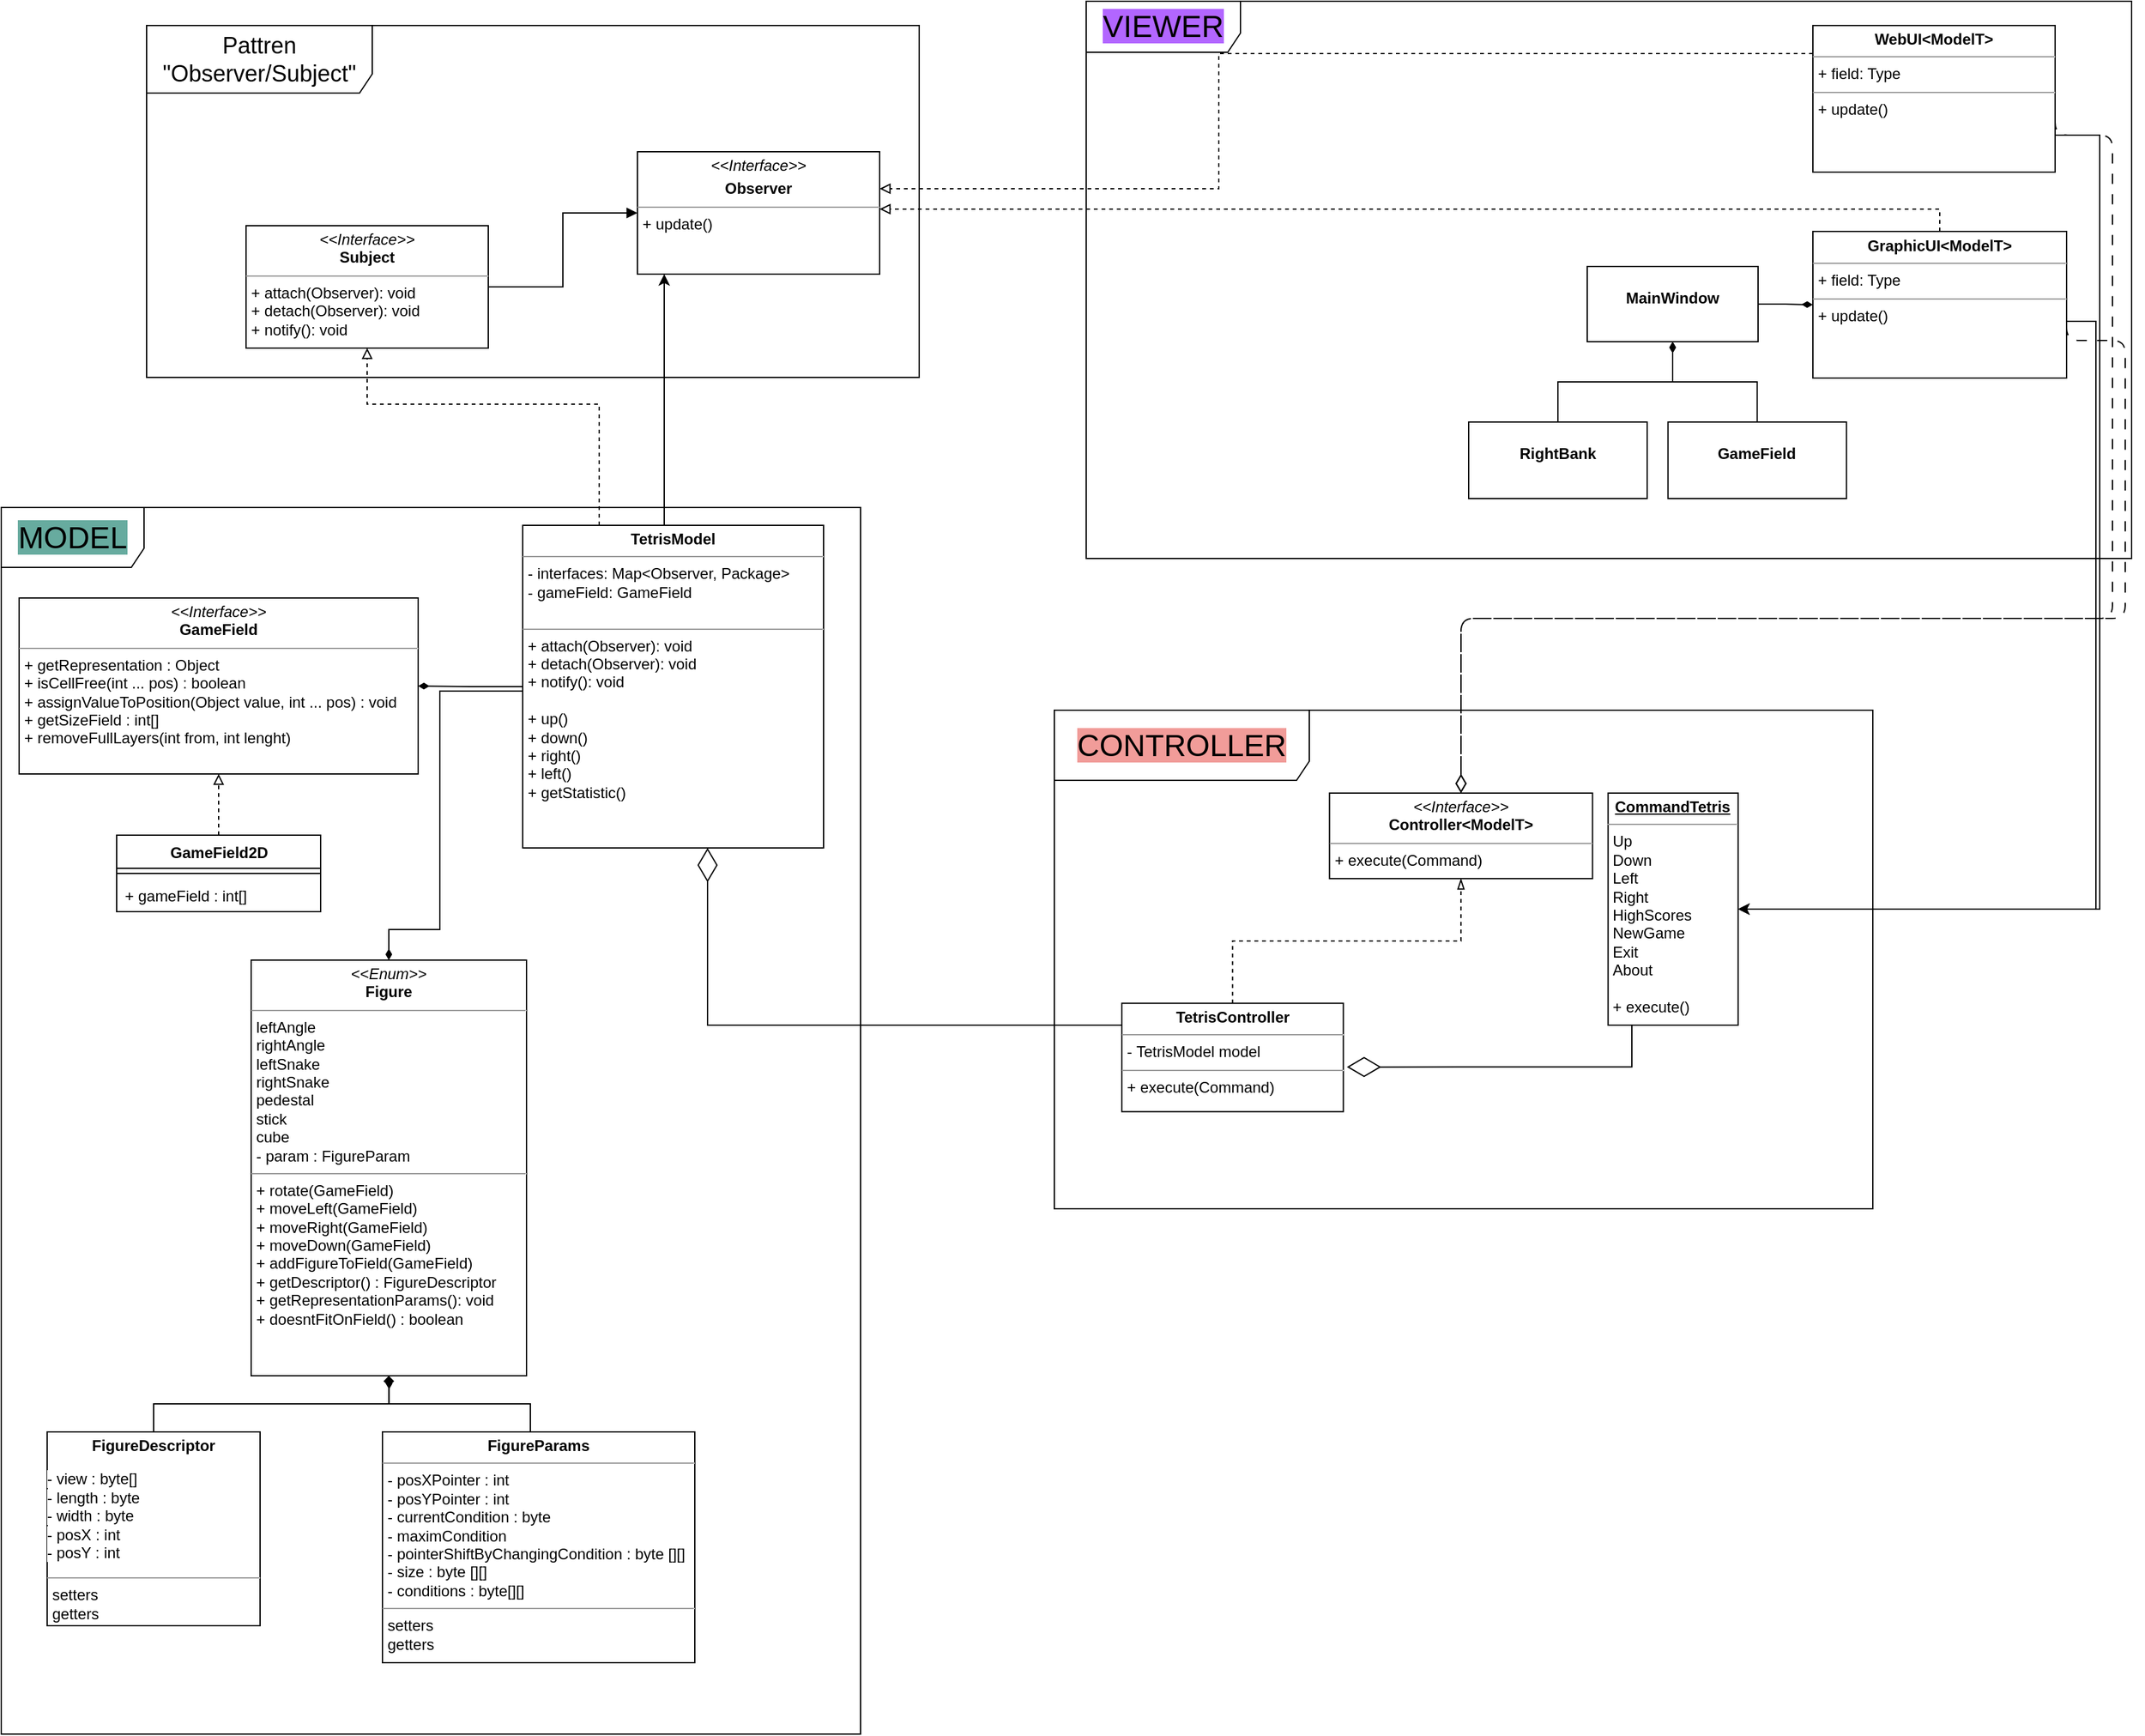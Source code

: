 <mxfile version="21.1.4" type="github">
  <diagram name="Page-1" id="e7e014a7-5840-1c2e-5031-d8a46d1fe8dd">
    <mxGraphModel dx="1050" dy="615" grid="0" gridSize="9" guides="1" tooltips="1" connect="1" arrows="1" fold="1" page="1" pageScale="1" pageWidth="2336" pageHeight="1654" background="none" math="0" shadow="0">
      <root>
        <mxCell id="0" />
        <mxCell id="1" parent="0" />
        <mxCell id="1dKruybEC9RbNcdr3tJk-1" style="edgeStyle=orthogonalEdgeStyle;rounded=0;orthogonalLoop=1;jettySize=auto;html=1;endArrow=block;endFill=1;" parent="1" source="R4FuggiyyxgRlb8YvIJ8-42" target="R4FuggiyyxgRlb8YvIJ8-48" edge="1">
          <mxGeometry relative="1" as="geometry" />
        </mxCell>
        <mxCell id="R4FuggiyyxgRlb8YvIJ8-52" style="edgeStyle=orthogonalEdgeStyle;rounded=0;orthogonalLoop=1;jettySize=auto;html=1;endArrow=block;endFill=0;dashed=1;" parent="1" source="R4FuggiyyxgRlb8YvIJ8-46" target="R4FuggiyyxgRlb8YvIJ8-48" edge="1">
          <mxGeometry relative="1" as="geometry">
            <Array as="points">
              <mxPoint x="1534" y="434" />
            </Array>
          </mxGeometry>
        </mxCell>
        <mxCell id="1dKruybEC9RbNcdr3tJk-76" style="edgeStyle=orthogonalEdgeStyle;orthogonalLoop=1;jettySize=auto;html=1;exitX=1;exitY=0.5;exitDx=0;exitDy=0;endArrow=diamondThin;endFill=0;endSize=12;rounded=1;dashed=1;dashPattern=8 8;" parent="1" source="R4FuggiyyxgRlb8YvIJ8-46" target="1dKruybEC9RbNcdr3tJk-42" edge="1">
          <mxGeometry relative="1" as="geometry">
            <Array as="points">
              <mxPoint x="1633" y="537" />
              <mxPoint x="1679" y="537" />
              <mxPoint x="1679" y="755" />
              <mxPoint x="1158" y="755" />
            </Array>
          </mxGeometry>
        </mxCell>
        <mxCell id="1dKruybEC9RbNcdr3tJk-79" style="edgeStyle=orthogonalEdgeStyle;rounded=0;orthogonalLoop=1;jettySize=auto;html=1;exitX=1;exitY=0.5;exitDx=0;exitDy=0;" parent="1" source="R4FuggiyyxgRlb8YvIJ8-46" target="1dKruybEC9RbNcdr3tJk-41" edge="1">
          <mxGeometry relative="1" as="geometry">
            <Array as="points">
              <mxPoint x="1633" y="522" />
              <mxPoint x="1656" y="522" />
              <mxPoint x="1656" y="983" />
            </Array>
          </mxGeometry>
        </mxCell>
        <mxCell id="R4FuggiyyxgRlb8YvIJ8-46" value="&lt;p style=&quot;margin:0px;margin-top:4px;text-align:center;&quot;&gt;&lt;b&gt;GraphicUI&amp;lt;ModelT&amp;gt;&lt;/b&gt;&lt;/p&gt;&lt;hr size=&quot;1&quot;&gt;&lt;p style=&quot;margin:0px;margin-left:4px;&quot;&gt;+ field: Type&lt;/p&gt;&lt;hr size=&quot;1&quot;&gt;&lt;p style=&quot;margin:0px;margin-left:4px;&quot;&gt;+ update()&lt;br&gt;&lt;/p&gt;" style="verticalAlign=top;align=left;overflow=fill;fontSize=12;fontFamily=Helvetica;html=1;whiteSpace=wrap;" parent="1" vertex="1">
          <mxGeometry x="1434" y="451.5" width="199" height="115" as="geometry" />
        </mxCell>
        <mxCell id="R4FuggiyyxgRlb8YvIJ8-48" value="&lt;p style=&quot;margin:0px;margin-top:4px;text-align:center;&quot;&gt;&lt;i&gt;&amp;lt;&amp;lt;Interface&amp;gt;&amp;gt;&lt;/i&gt;&lt;br&gt;&lt;/p&gt;&lt;p style=&quot;margin:0px;margin-top:4px;text-align:center;&quot;&gt;&lt;b style=&quot;border-color: var(--border-color);&quot;&gt;Observer&lt;/b&gt;&lt;br&gt;&lt;/p&gt;&lt;hr size=&quot;1&quot;&gt;&lt;p style=&quot;margin:0px;margin-left:4px;&quot;&gt;+ update()&lt;/p&gt;" style="verticalAlign=top;align=left;overflow=fill;fontSize=12;fontFamily=Helvetica;html=1;whiteSpace=wrap;" parent="1" vertex="1">
          <mxGeometry x="512" y="389" width="190" height="96" as="geometry" />
        </mxCell>
        <mxCell id="R4FuggiyyxgRlb8YvIJ8-53" style="edgeStyle=orthogonalEdgeStyle;rounded=0;orthogonalLoop=1;jettySize=auto;html=1;endArrow=block;endFill=0;dashed=1;" parent="1" source="R4FuggiyyxgRlb8YvIJ8-51" target="R4FuggiyyxgRlb8YvIJ8-48" edge="1">
          <mxGeometry relative="1" as="geometry">
            <Array as="points">
              <mxPoint x="968" y="312" />
              <mxPoint x="968" y="418" />
            </Array>
          </mxGeometry>
        </mxCell>
        <mxCell id="1dKruybEC9RbNcdr3tJk-77" style="edgeStyle=orthogonalEdgeStyle;orthogonalLoop=1;jettySize=auto;html=1;exitX=1;exitY=0.5;exitDx=0;exitDy=0;endSize=12;rounded=1;dashed=1;dashPattern=8 8;endArrow=diamondThin;endFill=0;" parent="1" source="R4FuggiyyxgRlb8YvIJ8-51" target="1dKruybEC9RbNcdr3tJk-42" edge="1">
          <mxGeometry relative="1" as="geometry">
            <Array as="points">
              <mxPoint x="1624" y="376" />
              <mxPoint x="1669" y="376" />
              <mxPoint x="1669" y="755" />
              <mxPoint x="1158" y="755" />
            </Array>
          </mxGeometry>
        </mxCell>
        <mxCell id="1dKruybEC9RbNcdr3tJk-80" style="edgeStyle=orthogonalEdgeStyle;rounded=0;orthogonalLoop=1;jettySize=auto;html=1;" parent="1" source="R4FuggiyyxgRlb8YvIJ8-51" target="1dKruybEC9RbNcdr3tJk-41" edge="1">
          <mxGeometry relative="1" as="geometry">
            <Array as="points">
              <mxPoint x="1659" y="376" />
              <mxPoint x="1659" y="983" />
            </Array>
          </mxGeometry>
        </mxCell>
        <mxCell id="R4FuggiyyxgRlb8YvIJ8-51" value="&lt;p style=&quot;margin:0px;margin-top:4px;text-align:center;&quot;&gt;&lt;b&gt;WebUI&amp;lt;ModelT&amp;gt;&lt;/b&gt;&lt;/p&gt;&lt;hr size=&quot;1&quot;&gt;&lt;p style=&quot;margin:0px;margin-left:4px;&quot;&gt;+ field: Type&lt;/p&gt;&lt;hr size=&quot;1&quot;&gt;&lt;p style=&quot;margin:0px;margin-left:4px;&quot;&gt;+ update()&lt;br&gt;&lt;/p&gt;" style="verticalAlign=top;align=left;overflow=fill;fontSize=12;fontFamily=Helvetica;html=1;whiteSpace=wrap;" parent="1" vertex="1">
          <mxGeometry x="1434" y="290" width="190" height="115" as="geometry" />
        </mxCell>
        <mxCell id="R4FuggiyyxgRlb8YvIJ8-42" value="&lt;p style=&quot;margin:0px;margin-top:4px;text-align:center;&quot;&gt;&lt;i&gt;&amp;lt;&amp;lt;Interface&amp;gt;&amp;gt;&lt;/i&gt;&lt;br&gt;&lt;b&gt;Subject&lt;/b&gt;&lt;/p&gt;&lt;hr size=&quot;1&quot;&gt;&lt;p style=&quot;margin:0px;margin-left:4px;&quot;&gt;+ attach(Observer): void&lt;br&gt;+ detach(Observer): void&lt;/p&gt;&lt;p style=&quot;margin:0px;margin-left:4px;&quot;&gt;+ notify(): void&lt;/p&gt;" style="verticalAlign=top;align=left;overflow=fill;fontSize=12;fontFamily=Helvetica;html=1;whiteSpace=wrap;" parent="1" vertex="1">
          <mxGeometry x="205" y="447" width="190" height="96" as="geometry" />
        </mxCell>
        <mxCell id="R4FuggiyyxgRlb8YvIJ8-44" style="edgeStyle=orthogonalEdgeStyle;rounded=0;orthogonalLoop=1;jettySize=auto;html=1;exitX=0.5;exitY=1;exitDx=0;exitDy=0;" parent="1" source="R4FuggiyyxgRlb8YvIJ8-42" target="R4FuggiyyxgRlb8YvIJ8-42" edge="1">
          <mxGeometry relative="1" as="geometry" />
        </mxCell>
        <mxCell id="R4FuggiyyxgRlb8YvIJ8-49" style="edgeStyle=orthogonalEdgeStyle;rounded=0;orthogonalLoop=1;jettySize=auto;html=1;dashed=1;endArrow=block;endFill=0;" parent="1" source="R4FuggiyyxgRlb8YvIJ8-47" target="R4FuggiyyxgRlb8YvIJ8-42" edge="1">
          <mxGeometry relative="1" as="geometry">
            <Array as="points">
              <mxPoint x="482" y="587" />
              <mxPoint x="300" y="587" />
            </Array>
          </mxGeometry>
        </mxCell>
        <mxCell id="1dKruybEC9RbNcdr3tJk-37" style="edgeStyle=orthogonalEdgeStyle;rounded=0;orthogonalLoop=1;jettySize=auto;html=1;" parent="1" source="R4FuggiyyxgRlb8YvIJ8-47" target="R4FuggiyyxgRlb8YvIJ8-48" edge="1">
          <mxGeometry relative="1" as="geometry">
            <Array as="points">
              <mxPoint x="533" y="608" />
              <mxPoint x="533" y="608" />
            </Array>
          </mxGeometry>
        </mxCell>
        <mxCell id="1dKruybEC9RbNcdr3tJk-50" style="edgeStyle=orthogonalEdgeStyle;rounded=0;orthogonalLoop=1;jettySize=auto;html=1;endArrow=diamondThin;endFill=0;targetPerimeterSpacing=0;endSize=24;startSize=9;" parent="1" source="1dKruybEC9RbNcdr3tJk-43" target="R4FuggiyyxgRlb8YvIJ8-47" edge="1">
          <mxGeometry relative="1" as="geometry">
            <Array as="points">
              <mxPoint x="567" y="1074" />
            </Array>
          </mxGeometry>
        </mxCell>
        <mxCell id="TxyHnTZn6HVY4FLZDKT--8" style="edgeStyle=orthogonalEdgeStyle;rounded=0;orthogonalLoop=1;jettySize=auto;html=1;endArrow=diamondThin;endFill=1;" edge="1" parent="1" source="R4FuggiyyxgRlb8YvIJ8-47" target="TxyHnTZn6HVY4FLZDKT--5">
          <mxGeometry relative="1" as="geometry" />
        </mxCell>
        <mxCell id="TxyHnTZn6HVY4FLZDKT--9" style="edgeStyle=orthogonalEdgeStyle;rounded=0;orthogonalLoop=1;jettySize=auto;html=1;exitX=0;exitY=0.5;exitDx=0;exitDy=0;endArrow=diamondThin;endFill=1;entryX=0.5;entryY=0;entryDx=0;entryDy=0;" edge="1" parent="1" source="R4FuggiyyxgRlb8YvIJ8-47" target="TxyHnTZn6HVY4FLZDKT--7">
          <mxGeometry relative="1" as="geometry">
            <Array as="points">
              <mxPoint x="422" y="812" />
              <mxPoint x="357" y="812" />
              <mxPoint x="357" y="999" />
              <mxPoint x="317" y="999" />
            </Array>
          </mxGeometry>
        </mxCell>
        <mxCell id="R4FuggiyyxgRlb8YvIJ8-47" value="&lt;p style=&quot;margin:0px;margin-top:4px;text-align:center;&quot;&gt;&lt;b&gt;TetrisModel&lt;/b&gt;&lt;/p&gt;&lt;hr size=&quot;1&quot;&gt;&lt;p style=&quot;margin:0px;margin-left:4px;&quot;&gt;- interfaces: Map&amp;lt;Observer, Package&amp;gt;&lt;/p&gt;&lt;p style=&quot;margin:0px;margin-left:4px;&quot;&gt;- gameField: GameField&lt;/p&gt;&lt;p style=&quot;margin:0px;margin-left:4px;&quot;&gt;&lt;br&gt;&lt;/p&gt;&lt;hr size=&quot;1&quot;&gt;&lt;p style=&quot;border-color: var(--border-color); margin: 0px 0px 0px 4px;&quot;&gt;+ attach(Observer): void&lt;br style=&quot;border-color: var(--border-color);&quot;&gt;+ detach(Observer): void&lt;/p&gt;&lt;p style=&quot;border-color: var(--border-color); margin: 0px 0px 0px 4px;&quot;&gt;+ notify(): void&lt;/p&gt;&lt;p style=&quot;border-color: var(--border-color); margin: 0px 0px 0px 4px;&quot;&gt;&lt;br&gt;&lt;/p&gt;&lt;p style=&quot;border-color: var(--border-color); margin: 0px 0px 0px 4px;&quot;&gt;+ up()&lt;/p&gt;&lt;p style=&quot;border-color: var(--border-color); margin: 0px 0px 0px 4px;&quot;&gt;+ down()&lt;/p&gt;&lt;p style=&quot;border-color: var(--border-color); margin: 0px 0px 0px 4px;&quot;&gt;+ right()&lt;/p&gt;&lt;p style=&quot;border-color: var(--border-color); margin: 0px 0px 0px 4px;&quot;&gt;+ left()&lt;/p&gt;&lt;p style=&quot;border-color: var(--border-color); margin: 0px 0px 0px 4px;&quot;&gt;+ getStatistic()&lt;/p&gt;&lt;p style=&quot;border-color: var(--border-color); margin: 0px 0px 0px 4px;&quot;&gt;&lt;br&gt;&lt;/p&gt;" style="verticalAlign=top;align=left;overflow=fill;fontSize=12;fontFamily=Helvetica;html=1;whiteSpace=wrap;" parent="1" vertex="1">
          <mxGeometry x="422" y="682" width="236" height="253" as="geometry" />
        </mxCell>
        <mxCell id="1dKruybEC9RbNcdr3tJk-68" value="&lt;font style=&quot;font-size: 24px; background-color: rgb(103, 171, 159);&quot;&gt;MODEL&lt;/font&gt;" style="shape=umlFrame;whiteSpace=wrap;html=1;pointerEvents=0;width=112;height=47;" parent="1" vertex="1">
          <mxGeometry x="13" y="668" width="674" height="962" as="geometry" />
        </mxCell>
        <mxCell id="1dKruybEC9RbNcdr3tJk-42" value="&lt;p style=&quot;margin:0px;margin-top:4px;text-align:center;&quot;&gt;&lt;i&gt;&amp;lt;&amp;lt;Interface&amp;gt;&amp;gt;&lt;/i&gt;&lt;br&gt;&lt;b&gt;Controller&amp;lt;ModelT&amp;gt;&lt;/b&gt;&lt;/p&gt;&lt;hr size=&quot;1&quot;&gt;&lt;p style=&quot;margin:0px;margin-left:4px;&quot;&gt;&lt;/p&gt;&lt;p style=&quot;margin:0px;margin-left:4px;&quot;&gt;+ execute(Command)&lt;br&gt;&lt;br&gt;&lt;/p&gt;" style="verticalAlign=top;align=left;overflow=fill;fontSize=12;fontFamily=Helvetica;html=1;whiteSpace=wrap;" parent="1" vertex="1">
          <mxGeometry x="1054.826" y="891.995" width="206.347" height="67.081" as="geometry" />
        </mxCell>
        <mxCell id="1dKruybEC9RbNcdr3tJk-45" style="edgeStyle=orthogonalEdgeStyle;rounded=0;orthogonalLoop=1;jettySize=auto;html=1;endArrow=blockThin;endFill=0;dashed=1;" parent="1" source="1dKruybEC9RbNcdr3tJk-43" target="1dKruybEC9RbNcdr3tJk-42" edge="1">
          <mxGeometry relative="1" as="geometry" />
        </mxCell>
        <mxCell id="1dKruybEC9RbNcdr3tJk-43" value="&lt;p style=&quot;margin:0px;margin-top:4px;text-align:center;&quot;&gt;&lt;b&gt;TetrisController&lt;/b&gt;&lt;/p&gt;&lt;hr size=&quot;1&quot;&gt;&lt;p style=&quot;margin:0px;margin-left:4px;&quot;&gt;-&amp;nbsp;&lt;span style=&quot;border-color: var(--border-color); text-align: center;&quot;&gt;TetrisModel&lt;/span&gt;&lt;span style=&quot;background-color: initial;&quot;&gt;&amp;nbsp;model&lt;/span&gt;&lt;/p&gt;&lt;hr size=&quot;1&quot;&gt;&lt;p style=&quot;margin:0px;margin-left:4px;&quot;&gt;+ execute(Command)&lt;/p&gt;" style="verticalAlign=top;align=left;overflow=fill;fontSize=12;fontFamily=Helvetica;html=1;whiteSpace=wrap;" parent="1" vertex="1">
          <mxGeometry x="891.937" y="1056.82" width="173.766" height="85.032" as="geometry" />
        </mxCell>
        <mxCell id="1dKruybEC9RbNcdr3tJk-67" style="edgeStyle=orthogonalEdgeStyle;rounded=0;orthogonalLoop=1;jettySize=auto;html=1;entryX=1.016;entryY=0.588;entryDx=0;entryDy=0;entryPerimeter=0;endArrow=diamondThin;endFill=0;endSize=24;" parent="1" source="1dKruybEC9RbNcdr3tJk-41" target="1dKruybEC9RbNcdr3tJk-43" edge="1">
          <mxGeometry relative="1" as="geometry">
            <Array as="points">
              <mxPoint x="1292" y="1107" />
            </Array>
          </mxGeometry>
        </mxCell>
        <mxCell id="1dKruybEC9RbNcdr3tJk-70" value="&lt;font style=&quot;font-size: 24px; background-color: rgb(241, 156, 153);&quot;&gt;CONTROLLER&lt;/font&gt;" style="shape=umlFrame;whiteSpace=wrap;html=1;pointerEvents=0;width=200;height=55;" parent="1" vertex="1">
          <mxGeometry x="839" y="827" width="642" height="391" as="geometry" />
        </mxCell>
        <mxCell id="1dKruybEC9RbNcdr3tJk-71" value="" style="group" parent="1" vertex="1" connectable="0">
          <mxGeometry x="1273.34" y="892" width="102" height="182" as="geometry" />
        </mxCell>
        <mxCell id="1dKruybEC9RbNcdr3tJk-41" value="&lt;p style=&quot;margin:0px;margin-top:4px;text-align:center;&quot;&gt;&lt;b&gt;&lt;u&gt;CommandTetris&lt;/u&gt;&lt;/b&gt;&lt;/p&gt;&lt;hr size=&quot;1&quot;&gt;&lt;p style=&quot;margin:0px;margin-left:4px;&quot;&gt;&lt;/p&gt;&lt;p style=&quot;margin:0px;margin-left:4px;&quot;&gt;Up&lt;br&gt;Down&lt;/p&gt;&lt;p style=&quot;margin:0px;margin-left:4px;&quot;&gt;Left&lt;/p&gt;&lt;p style=&quot;margin:0px;margin-left:4px;&quot;&gt;Right&lt;/p&gt;&lt;p style=&quot;margin:0px;margin-left:4px;&quot;&gt;HighScores&lt;/p&gt;&lt;p style=&quot;margin:0px;margin-left:4px;&quot;&gt;NewGame&lt;/p&gt;&lt;p style=&quot;margin:0px;margin-left:4px;&quot;&gt;Exit&lt;/p&gt;&lt;p style=&quot;margin:0px;margin-left:4px;&quot;&gt;About&lt;/p&gt;&lt;p style=&quot;margin:0px;margin-left:4px;&quot;&gt;&lt;br&gt;&lt;/p&gt;&lt;p style=&quot;margin:0px;margin-left:4px;&quot;&gt;+ execute()&lt;/p&gt;" style="verticalAlign=top;align=left;overflow=fill;fontSize=12;fontFamily=Helvetica;html=1;whiteSpace=wrap;" parent="1dKruybEC9RbNcdr3tJk-71" vertex="1">
          <mxGeometry width="102" height="182" as="geometry" />
        </mxCell>
        <mxCell id="1dKruybEC9RbNcdr3tJk-64" value="" style="line;strokeWidth=1;fillColor=none;align=left;verticalAlign=middle;spacingTop=-1;spacingLeft=3;spacingRight=3;rotatable=0;labelPosition=right;points=[];portConstraint=eastwest;strokeColor=inherit;" parent="1dKruybEC9RbNcdr3tJk-71" vertex="1">
          <mxGeometry x="0.004" y="154.815" width="91.227" height="7.558" as="geometry" />
        </mxCell>
        <mxCell id="1dKruybEC9RbNcdr3tJk-72" value="&lt;font style=&quot;font-size: 24px; background-color: rgb(178, 102, 255);&quot;&gt;VIEWER&lt;/font&gt;" style="shape=umlFrame;whiteSpace=wrap;html=1;pointerEvents=0;width=121;height=40;" parent="1" vertex="1">
          <mxGeometry x="864" y="271" width="820" height="437" as="geometry" />
        </mxCell>
        <mxCell id="1dKruybEC9RbNcdr3tJk-73" value="&lt;font style=&quot;font-size: 18px;&quot;&gt;Pattren &quot;Observer/Subject&quot;&lt;/font&gt;" style="shape=umlFrame;whiteSpace=wrap;html=1;pointerEvents=0;width=177;height=53;" parent="1" vertex="1">
          <mxGeometry x="127" y="290" width="606" height="276" as="geometry" />
        </mxCell>
        <mxCell id="TxyHnTZn6HVY4FLZDKT--6" style="edgeStyle=orthogonalEdgeStyle;rounded=0;orthogonalLoop=1;jettySize=auto;html=1;exitX=0.5;exitY=0;exitDx=0;exitDy=0;endArrow=block;endFill=0;dashed=1;" edge="1" parent="1" source="TxyHnTZn6HVY4FLZDKT--1" target="TxyHnTZn6HVY4FLZDKT--5">
          <mxGeometry relative="1" as="geometry" />
        </mxCell>
        <mxCell id="TxyHnTZn6HVY4FLZDKT--1" value="GameField2D" style="swimlane;fontStyle=1;align=center;verticalAlign=top;childLayout=stackLayout;horizontal=1;startSize=26;horizontalStack=0;resizeParent=1;resizeParentMax=0;resizeLast=0;collapsible=1;marginBottom=0;whiteSpace=wrap;html=1;" vertex="1" parent="1">
          <mxGeometry x="103.5" y="925" width="160" height="60" as="geometry" />
        </mxCell>
        <mxCell id="TxyHnTZn6HVY4FLZDKT--3" value="" style="line;strokeWidth=1;fillColor=none;align=left;verticalAlign=middle;spacingTop=-1;spacingLeft=3;spacingRight=3;rotatable=0;labelPosition=right;points=[];portConstraint=eastwest;strokeColor=inherit;" vertex="1" parent="TxyHnTZn6HVY4FLZDKT--1">
          <mxGeometry y="26" width="160" height="8" as="geometry" />
        </mxCell>
        <mxCell id="TxyHnTZn6HVY4FLZDKT--2" value="+ gameField : int[]" style="text;strokeColor=none;fillColor=none;align=left;verticalAlign=top;spacingLeft=4;spacingRight=4;overflow=hidden;rotatable=0;points=[[0,0.5],[1,0.5]];portConstraint=eastwest;whiteSpace=wrap;html=1;" vertex="1" parent="TxyHnTZn6HVY4FLZDKT--1">
          <mxGeometry y="34" width="160" height="26" as="geometry" />
        </mxCell>
        <mxCell id="TxyHnTZn6HVY4FLZDKT--5" value="&lt;p style=&quot;margin:0px;margin-top:4px;text-align:center;&quot;&gt;&lt;i&gt;&amp;lt;&amp;lt;Interface&amp;gt;&amp;gt;&lt;/i&gt;&lt;br&gt;&lt;b&gt;GameField&lt;/b&gt;&lt;/p&gt;&lt;hr size=&quot;1&quot;&gt;&lt;p style=&quot;margin:0px;margin-left:4px;&quot;&gt;+ getRepresentation : Object&lt;br&gt;&lt;/p&gt;&lt;p style=&quot;margin:0px;margin-left:4px;&quot;&gt;+ isCellFree(int ... pos) : boolean&lt;/p&gt;&lt;p style=&quot;margin:0px;margin-left:4px;&quot;&gt;+ assignValueToPosition(Object value, int ... pos) : void&lt;/p&gt;&lt;p style=&quot;margin:0px;margin-left:4px;&quot;&gt;+ getSizeField : int[]&lt;/p&gt;&lt;p style=&quot;margin:0px;margin-left:4px;&quot;&gt;+ removeFullLayers(int from, int lenght)&lt;/p&gt;" style="verticalAlign=top;align=left;overflow=fill;fontSize=12;fontFamily=Helvetica;html=1;whiteSpace=wrap;" vertex="1" parent="1">
          <mxGeometry x="27" y="739" width="313" height="138" as="geometry" />
        </mxCell>
        <mxCell id="TxyHnTZn6HVY4FLZDKT--7" value="&lt;p style=&quot;margin:0px;margin-top:4px;text-align:center;&quot;&gt;&lt;i&gt;&amp;lt;&amp;lt;Enum&amp;gt;&amp;gt;&lt;/i&gt;&lt;br&gt;&lt;b&gt;Figure&lt;/b&gt;&lt;/p&gt;&lt;hr size=&quot;1&quot;&gt;&lt;p style=&quot;margin:0px;margin-left:4px;&quot;&gt;leftAngle&lt;/p&gt;&lt;p style=&quot;margin:0px;margin-left:4px;&quot;&gt;rightAngle&lt;/p&gt;&lt;p style=&quot;margin:0px;margin-left:4px;&quot;&gt;leftSnake&lt;/p&gt;&lt;p style=&quot;margin:0px;margin-left:4px;&quot;&gt;rightSnake&lt;/p&gt;&lt;p style=&quot;margin:0px;margin-left:4px;&quot;&gt;pedestal&lt;/p&gt;&lt;p style=&quot;margin:0px;margin-left:4px;&quot;&gt;stick&lt;/p&gt;&lt;p style=&quot;margin:0px;margin-left:4px;&quot;&gt;cube&lt;/p&gt;&lt;p style=&quot;margin:0px;margin-left:4px;&quot;&gt;- param : FigureParam&lt;/p&gt;&lt;hr size=&quot;1&quot;&gt;&lt;p style=&quot;margin:0px;margin-left:4px;&quot;&gt;+ rotate(GameField)&lt;br&gt;+ moveLeft(GameField)&lt;/p&gt;&lt;p style=&quot;margin:0px;margin-left:4px;&quot;&gt;+ moveRight(GameField)&lt;/p&gt;&lt;p style=&quot;margin:0px;margin-left:4px;&quot;&gt;+ moveDown(GameField)&lt;/p&gt;&lt;p style=&quot;margin:0px;margin-left:4px;&quot;&gt;+ addFigureToField(GameField)&lt;/p&gt;&lt;p style=&quot;margin:0px;margin-left:4px;&quot;&gt;+ getDescriptor() : FigureDescriptor&lt;/p&gt;&lt;p style=&quot;margin:0px;margin-left:4px;&quot;&gt;+ getRepresentationParams(): void&lt;/p&gt;&lt;p style=&quot;margin:0px;margin-left:4px;&quot;&gt;+ doesntFitOnField() : boolean&lt;/p&gt;&lt;p style=&quot;margin:0px;margin-left:4px;&quot;&gt;&lt;br&gt;&lt;/p&gt;" style="verticalAlign=top;align=left;overflow=fill;fontSize=12;fontFamily=Helvetica;html=1;whiteSpace=wrap;" vertex="1" parent="1">
          <mxGeometry x="209" y="1023" width="216" height="326" as="geometry" />
        </mxCell>
        <mxCell id="TxyHnTZn6HVY4FLZDKT--13" style="edgeStyle=orthogonalEdgeStyle;rounded=0;orthogonalLoop=1;jettySize=auto;html=1;endArrow=diamondThin;endFill=1;" edge="1" parent="1" source="TxyHnTZn6HVY4FLZDKT--10">
          <mxGeometry relative="1" as="geometry">
            <mxPoint x="317.2" y="1350.6" as="targetPoint" />
            <Array as="points">
              <mxPoint x="428" y="1371" />
              <mxPoint x="317" y="1371" />
            </Array>
          </mxGeometry>
        </mxCell>
        <mxCell id="TxyHnTZn6HVY4FLZDKT--10" value="&lt;p style=&quot;margin:0px;margin-top:4px;text-align:center;&quot;&gt;&lt;b&gt;FigureParams&lt;/b&gt;&lt;/p&gt;&lt;hr size=&quot;1&quot;&gt;&lt;p style=&quot;margin:0px;margin-left:4px;&quot;&gt;- posXPointer : int&lt;/p&gt;&lt;p style=&quot;margin:0px;margin-left:4px;&quot;&gt;- posYPointer : int&lt;/p&gt;&lt;p style=&quot;margin:0px;margin-left:4px;&quot;&gt;- currentCondition : byte&lt;/p&gt;&lt;p style=&quot;margin:0px;margin-left:4px;&quot;&gt;- maximCondition&lt;/p&gt;&lt;p style=&quot;margin:0px;margin-left:4px;&quot;&gt;- pointerShiftByChangingCondition : byte [][]&lt;/p&gt;&lt;p style=&quot;margin:0px;margin-left:4px;&quot;&gt;- size : byte [][]&lt;/p&gt;&lt;p style=&quot;margin:0px;margin-left:4px;&quot;&gt;- conditions : byte[][]&lt;/p&gt;&lt;hr size=&quot;1&quot;&gt;&lt;p style=&quot;margin:0px;margin-left:4px;&quot;&gt;setters&lt;/p&gt;&lt;p style=&quot;margin:0px;margin-left:4px;&quot;&gt;getters&lt;/p&gt;" style="verticalAlign=top;align=left;overflow=fill;fontSize=12;fontFamily=Helvetica;html=1;whiteSpace=wrap;" vertex="1" parent="1">
          <mxGeometry x="312" y="1393" width="245" height="181" as="geometry" />
        </mxCell>
        <mxCell id="TxyHnTZn6HVY4FLZDKT--12" style="edgeStyle=orthogonalEdgeStyle;rounded=0;orthogonalLoop=1;jettySize=auto;html=1;endArrow=diamond;endFill=1;" edge="1" parent="1" source="TxyHnTZn6HVY4FLZDKT--11" target="TxyHnTZn6HVY4FLZDKT--7">
          <mxGeometry relative="1" as="geometry" />
        </mxCell>
        <mxCell id="TxyHnTZn6HVY4FLZDKT--11" value="&lt;p style=&quot;margin:0px;margin-top:4px;text-align:center;&quot;&gt;&lt;b&gt;FigureDescriptor&lt;/b&gt;&lt;/p&gt;&lt;div style=&quot;&quot;&gt;&lt;pre style=&quot;&quot;&gt;&lt;span style=&quot;background-color: rgb(255, 255, 255);&quot;&gt;&lt;font style=&quot;&quot; face=&quot;Helvetica&quot;&gt;- view : byte[]&lt;br&gt;- length : byte&lt;br&gt;- width : byte&lt;br&gt;- posX : int&lt;br&gt;- posY : int&lt;/font&gt;&lt;/span&gt;&lt;/pre&gt;&lt;/div&gt;&lt;hr size=&quot;1&quot;&gt;&lt;p style=&quot;margin:0px;margin-left:4px;&quot;&gt;setters&lt;/p&gt;&lt;p style=&quot;margin:0px;margin-left:4px;&quot;&gt;getters&lt;/p&gt;" style="verticalAlign=top;align=left;overflow=fill;fontSize=12;fontFamily=Helvetica;html=1;whiteSpace=wrap;" vertex="1" parent="1">
          <mxGeometry x="49" y="1393" width="167" height="152" as="geometry" />
        </mxCell>
        <mxCell id="TxyHnTZn6HVY4FLZDKT--16" style="edgeStyle=orthogonalEdgeStyle;rounded=0;orthogonalLoop=1;jettySize=auto;html=1;endArrow=diamondThin;endFill=1;" edge="1" parent="1" source="TxyHnTZn6HVY4FLZDKT--14" target="R4FuggiyyxgRlb8YvIJ8-46">
          <mxGeometry relative="1" as="geometry" />
        </mxCell>
        <mxCell id="TxyHnTZn6HVY4FLZDKT--14" value="&lt;p style=&quot;margin:0px;margin-top:4px;text-align:center;&quot;&gt;&lt;br&gt;&lt;b&gt;MainWindow&lt;/b&gt;&lt;/p&gt;" style="verticalAlign=top;align=left;overflow=fill;fontSize=12;fontFamily=Helvetica;html=1;whiteSpace=wrap;" vertex="1" parent="1">
          <mxGeometry x="1257" y="479" width="134" height="59" as="geometry" />
        </mxCell>
        <mxCell id="TxyHnTZn6HVY4FLZDKT--18" style="edgeStyle=orthogonalEdgeStyle;rounded=0;orthogonalLoop=1;jettySize=auto;html=1;endArrow=diamondThin;endFill=1;" edge="1" parent="1" source="TxyHnTZn6HVY4FLZDKT--15" target="TxyHnTZn6HVY4FLZDKT--14">
          <mxGeometry relative="1" as="geometry" />
        </mxCell>
        <mxCell id="TxyHnTZn6HVY4FLZDKT--15" value="&lt;p style=&quot;margin:0px;margin-top:4px;text-align:center;&quot;&gt;&lt;br&gt;&lt;b&gt;RightBank&lt;/b&gt;&lt;/p&gt;" style="verticalAlign=top;align=left;overflow=fill;fontSize=12;fontFamily=Helvetica;html=1;whiteSpace=wrap;" vertex="1" parent="1">
          <mxGeometry x="1164" y="601" width="140" height="60" as="geometry" />
        </mxCell>
        <mxCell id="TxyHnTZn6HVY4FLZDKT--19" style="edgeStyle=orthogonalEdgeStyle;rounded=0;orthogonalLoop=1;jettySize=auto;html=1;entryX=0.5;entryY=1;entryDx=0;entryDy=0;endArrow=diamondThin;endFill=1;" edge="1" parent="1" source="TxyHnTZn6HVY4FLZDKT--17" target="TxyHnTZn6HVY4FLZDKT--14">
          <mxGeometry relative="1" as="geometry" />
        </mxCell>
        <mxCell id="TxyHnTZn6HVY4FLZDKT--17" value="&lt;p style=&quot;margin:0px;margin-top:4px;text-align:center;&quot;&gt;&lt;br&gt;&lt;b&gt;GameField&lt;/b&gt;&lt;/p&gt;" style="verticalAlign=top;align=left;overflow=fill;fontSize=12;fontFamily=Helvetica;html=1;whiteSpace=wrap;" vertex="1" parent="1">
          <mxGeometry x="1320.34" y="601" width="140" height="60" as="geometry" />
        </mxCell>
      </root>
    </mxGraphModel>
  </diagram>
</mxfile>
